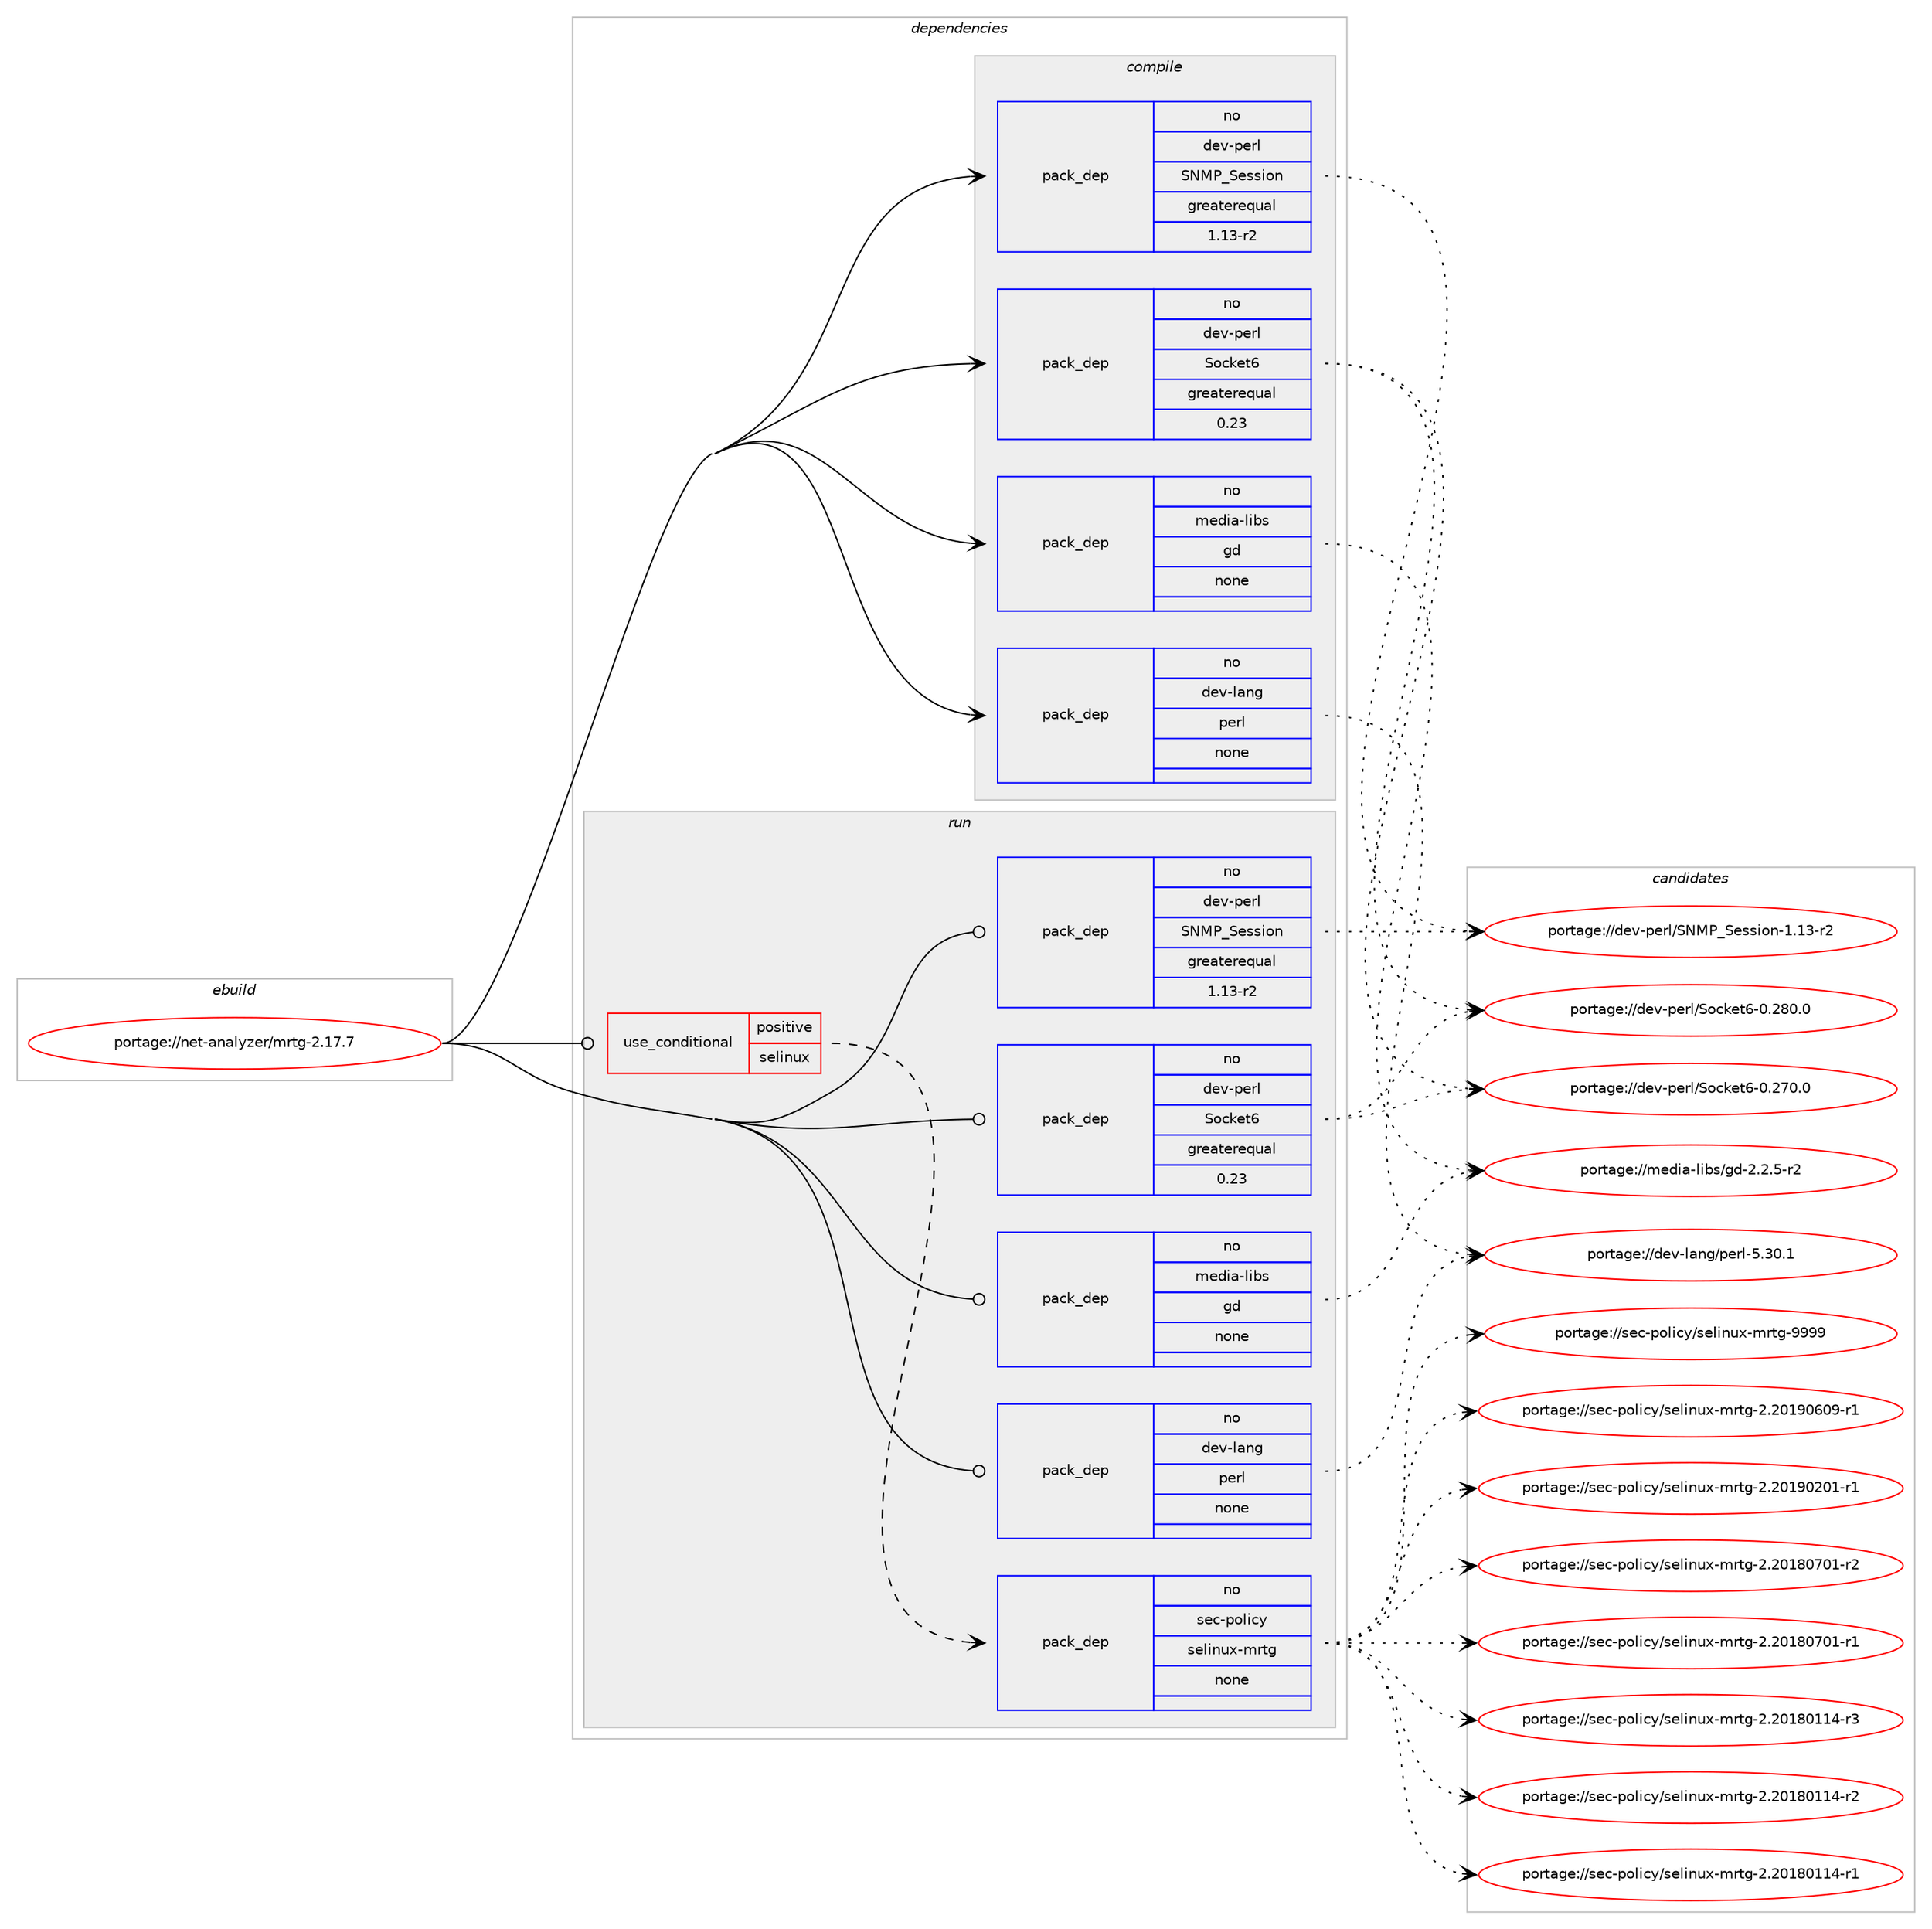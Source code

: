 digraph prolog {

# *************
# Graph options
# *************

newrank=true;
concentrate=true;
compound=true;
graph [rankdir=LR,fontname=Helvetica,fontsize=10,ranksep=1.5];#, ranksep=2.5, nodesep=0.2];
edge  [arrowhead=vee];
node  [fontname=Helvetica,fontsize=10];

# **********
# The ebuild
# **********

subgraph cluster_leftcol {
color=gray;
rank=same;
label=<<i>ebuild</i>>;
id [label="portage://net-analyzer/mrtg-2.17.7", color=red, width=4, href="../net-analyzer/mrtg-2.17.7.svg"];
}

# ****************
# The dependencies
# ****************

subgraph cluster_midcol {
color=gray;
label=<<i>dependencies</i>>;
subgraph cluster_compile {
fillcolor="#eeeeee";
style=filled;
label=<<i>compile</i>>;
subgraph pack121668 {
dependency160597 [label=<<TABLE BORDER="0" CELLBORDER="1" CELLSPACING="0" CELLPADDING="4" WIDTH="220"><TR><TD ROWSPAN="6" CELLPADDING="30">pack_dep</TD></TR><TR><TD WIDTH="110">no</TD></TR><TR><TD>dev-lang</TD></TR><TR><TD>perl</TD></TR><TR><TD>none</TD></TR><TR><TD></TD></TR></TABLE>>, shape=none, color=blue];
}
id:e -> dependency160597:w [weight=20,style="solid",arrowhead="vee"];
subgraph pack121669 {
dependency160598 [label=<<TABLE BORDER="0" CELLBORDER="1" CELLSPACING="0" CELLPADDING="4" WIDTH="220"><TR><TD ROWSPAN="6" CELLPADDING="30">pack_dep</TD></TR><TR><TD WIDTH="110">no</TD></TR><TR><TD>dev-perl</TD></TR><TR><TD>SNMP_Session</TD></TR><TR><TD>greaterequal</TD></TR><TR><TD>1.13-r2</TD></TR></TABLE>>, shape=none, color=blue];
}
id:e -> dependency160598:w [weight=20,style="solid",arrowhead="vee"];
subgraph pack121670 {
dependency160599 [label=<<TABLE BORDER="0" CELLBORDER="1" CELLSPACING="0" CELLPADDING="4" WIDTH="220"><TR><TD ROWSPAN="6" CELLPADDING="30">pack_dep</TD></TR><TR><TD WIDTH="110">no</TD></TR><TR><TD>dev-perl</TD></TR><TR><TD>Socket6</TD></TR><TR><TD>greaterequal</TD></TR><TR><TD>0.23</TD></TR></TABLE>>, shape=none, color=blue];
}
id:e -> dependency160599:w [weight=20,style="solid",arrowhead="vee"];
subgraph pack121671 {
dependency160600 [label=<<TABLE BORDER="0" CELLBORDER="1" CELLSPACING="0" CELLPADDING="4" WIDTH="220"><TR><TD ROWSPAN="6" CELLPADDING="30">pack_dep</TD></TR><TR><TD WIDTH="110">no</TD></TR><TR><TD>media-libs</TD></TR><TR><TD>gd</TD></TR><TR><TD>none</TD></TR><TR><TD></TD></TR></TABLE>>, shape=none, color=blue];
}
id:e -> dependency160600:w [weight=20,style="solid",arrowhead="vee"];
}
subgraph cluster_compileandrun {
fillcolor="#eeeeee";
style=filled;
label=<<i>compile and run</i>>;
}
subgraph cluster_run {
fillcolor="#eeeeee";
style=filled;
label=<<i>run</i>>;
subgraph cond36315 {
dependency160601 [label=<<TABLE BORDER="0" CELLBORDER="1" CELLSPACING="0" CELLPADDING="4"><TR><TD ROWSPAN="3" CELLPADDING="10">use_conditional</TD></TR><TR><TD>positive</TD></TR><TR><TD>selinux</TD></TR></TABLE>>, shape=none, color=red];
subgraph pack121672 {
dependency160602 [label=<<TABLE BORDER="0" CELLBORDER="1" CELLSPACING="0" CELLPADDING="4" WIDTH="220"><TR><TD ROWSPAN="6" CELLPADDING="30">pack_dep</TD></TR><TR><TD WIDTH="110">no</TD></TR><TR><TD>sec-policy</TD></TR><TR><TD>selinux-mrtg</TD></TR><TR><TD>none</TD></TR><TR><TD></TD></TR></TABLE>>, shape=none, color=blue];
}
dependency160601:e -> dependency160602:w [weight=20,style="dashed",arrowhead="vee"];
}
id:e -> dependency160601:w [weight=20,style="solid",arrowhead="odot"];
subgraph pack121673 {
dependency160603 [label=<<TABLE BORDER="0" CELLBORDER="1" CELLSPACING="0" CELLPADDING="4" WIDTH="220"><TR><TD ROWSPAN="6" CELLPADDING="30">pack_dep</TD></TR><TR><TD WIDTH="110">no</TD></TR><TR><TD>dev-lang</TD></TR><TR><TD>perl</TD></TR><TR><TD>none</TD></TR><TR><TD></TD></TR></TABLE>>, shape=none, color=blue];
}
id:e -> dependency160603:w [weight=20,style="solid",arrowhead="odot"];
subgraph pack121674 {
dependency160604 [label=<<TABLE BORDER="0" CELLBORDER="1" CELLSPACING="0" CELLPADDING="4" WIDTH="220"><TR><TD ROWSPAN="6" CELLPADDING="30">pack_dep</TD></TR><TR><TD WIDTH="110">no</TD></TR><TR><TD>dev-perl</TD></TR><TR><TD>SNMP_Session</TD></TR><TR><TD>greaterequal</TD></TR><TR><TD>1.13-r2</TD></TR></TABLE>>, shape=none, color=blue];
}
id:e -> dependency160604:w [weight=20,style="solid",arrowhead="odot"];
subgraph pack121675 {
dependency160605 [label=<<TABLE BORDER="0" CELLBORDER="1" CELLSPACING="0" CELLPADDING="4" WIDTH="220"><TR><TD ROWSPAN="6" CELLPADDING="30">pack_dep</TD></TR><TR><TD WIDTH="110">no</TD></TR><TR><TD>dev-perl</TD></TR><TR><TD>Socket6</TD></TR><TR><TD>greaterequal</TD></TR><TR><TD>0.23</TD></TR></TABLE>>, shape=none, color=blue];
}
id:e -> dependency160605:w [weight=20,style="solid",arrowhead="odot"];
subgraph pack121676 {
dependency160606 [label=<<TABLE BORDER="0" CELLBORDER="1" CELLSPACING="0" CELLPADDING="4" WIDTH="220"><TR><TD ROWSPAN="6" CELLPADDING="30">pack_dep</TD></TR><TR><TD WIDTH="110">no</TD></TR><TR><TD>media-libs</TD></TR><TR><TD>gd</TD></TR><TR><TD>none</TD></TR><TR><TD></TD></TR></TABLE>>, shape=none, color=blue];
}
id:e -> dependency160606:w [weight=20,style="solid",arrowhead="odot"];
}
}

# **************
# The candidates
# **************

subgraph cluster_choices {
rank=same;
color=gray;
label=<<i>candidates</i>>;

subgraph choice121668 {
color=black;
nodesep=1;
choice10010111845108971101034711210111410845534651484649 [label="portage://dev-lang/perl-5.30.1", color=red, width=4,href="../dev-lang/perl-5.30.1.svg"];
dependency160597:e -> choice10010111845108971101034711210111410845534651484649:w [style=dotted,weight="100"];
}
subgraph choice121669 {
color=black;
nodesep=1;
choice100101118451121011141084783787780958310111511510511111045494649514511450 [label="portage://dev-perl/SNMP_Session-1.13-r2", color=red, width=4,href="../dev-perl/SNMP_Session-1.13-r2.svg"];
dependency160598:e -> choice100101118451121011141084783787780958310111511510511111045494649514511450:w [style=dotted,weight="100"];
}
subgraph choice121670 {
color=black;
nodesep=1;
choice10010111845112101114108478311199107101116544548465056484648 [label="portage://dev-perl/Socket6-0.280.0", color=red, width=4,href="../dev-perl/Socket6-0.280.0.svg"];
choice10010111845112101114108478311199107101116544548465055484648 [label="portage://dev-perl/Socket6-0.270.0", color=red, width=4,href="../dev-perl/Socket6-0.270.0.svg"];
dependency160599:e -> choice10010111845112101114108478311199107101116544548465056484648:w [style=dotted,weight="100"];
dependency160599:e -> choice10010111845112101114108478311199107101116544548465055484648:w [style=dotted,weight="100"];
}
subgraph choice121671 {
color=black;
nodesep=1;
choice109101100105974510810598115471031004550465046534511450 [label="portage://media-libs/gd-2.2.5-r2", color=red, width=4,href="../media-libs/gd-2.2.5-r2.svg"];
dependency160600:e -> choice109101100105974510810598115471031004550465046534511450:w [style=dotted,weight="100"];
}
subgraph choice121672 {
color=black;
nodesep=1;
choice11510199451121111081059912147115101108105110117120451091141161034557575757 [label="portage://sec-policy/selinux-mrtg-9999", color=red, width=4,href="../sec-policy/selinux-mrtg-9999.svg"];
choice115101994511211110810599121471151011081051101171204510911411610345504650484957485448574511449 [label="portage://sec-policy/selinux-mrtg-2.20190609-r1", color=red, width=4,href="../sec-policy/selinux-mrtg-2.20190609-r1.svg"];
choice115101994511211110810599121471151011081051101171204510911411610345504650484957485048494511449 [label="portage://sec-policy/selinux-mrtg-2.20190201-r1", color=red, width=4,href="../sec-policy/selinux-mrtg-2.20190201-r1.svg"];
choice115101994511211110810599121471151011081051101171204510911411610345504650484956485548494511450 [label="portage://sec-policy/selinux-mrtg-2.20180701-r2", color=red, width=4,href="../sec-policy/selinux-mrtg-2.20180701-r2.svg"];
choice115101994511211110810599121471151011081051101171204510911411610345504650484956485548494511449 [label="portage://sec-policy/selinux-mrtg-2.20180701-r1", color=red, width=4,href="../sec-policy/selinux-mrtg-2.20180701-r1.svg"];
choice115101994511211110810599121471151011081051101171204510911411610345504650484956484949524511451 [label="portage://sec-policy/selinux-mrtg-2.20180114-r3", color=red, width=4,href="../sec-policy/selinux-mrtg-2.20180114-r3.svg"];
choice115101994511211110810599121471151011081051101171204510911411610345504650484956484949524511450 [label="portage://sec-policy/selinux-mrtg-2.20180114-r2", color=red, width=4,href="../sec-policy/selinux-mrtg-2.20180114-r2.svg"];
choice115101994511211110810599121471151011081051101171204510911411610345504650484956484949524511449 [label="portage://sec-policy/selinux-mrtg-2.20180114-r1", color=red, width=4,href="../sec-policy/selinux-mrtg-2.20180114-r1.svg"];
dependency160602:e -> choice11510199451121111081059912147115101108105110117120451091141161034557575757:w [style=dotted,weight="100"];
dependency160602:e -> choice115101994511211110810599121471151011081051101171204510911411610345504650484957485448574511449:w [style=dotted,weight="100"];
dependency160602:e -> choice115101994511211110810599121471151011081051101171204510911411610345504650484957485048494511449:w [style=dotted,weight="100"];
dependency160602:e -> choice115101994511211110810599121471151011081051101171204510911411610345504650484956485548494511450:w [style=dotted,weight="100"];
dependency160602:e -> choice115101994511211110810599121471151011081051101171204510911411610345504650484956485548494511449:w [style=dotted,weight="100"];
dependency160602:e -> choice115101994511211110810599121471151011081051101171204510911411610345504650484956484949524511451:w [style=dotted,weight="100"];
dependency160602:e -> choice115101994511211110810599121471151011081051101171204510911411610345504650484956484949524511450:w [style=dotted,weight="100"];
dependency160602:e -> choice115101994511211110810599121471151011081051101171204510911411610345504650484956484949524511449:w [style=dotted,weight="100"];
}
subgraph choice121673 {
color=black;
nodesep=1;
choice10010111845108971101034711210111410845534651484649 [label="portage://dev-lang/perl-5.30.1", color=red, width=4,href="../dev-lang/perl-5.30.1.svg"];
dependency160603:e -> choice10010111845108971101034711210111410845534651484649:w [style=dotted,weight="100"];
}
subgraph choice121674 {
color=black;
nodesep=1;
choice100101118451121011141084783787780958310111511510511111045494649514511450 [label="portage://dev-perl/SNMP_Session-1.13-r2", color=red, width=4,href="../dev-perl/SNMP_Session-1.13-r2.svg"];
dependency160604:e -> choice100101118451121011141084783787780958310111511510511111045494649514511450:w [style=dotted,weight="100"];
}
subgraph choice121675 {
color=black;
nodesep=1;
choice10010111845112101114108478311199107101116544548465056484648 [label="portage://dev-perl/Socket6-0.280.0", color=red, width=4,href="../dev-perl/Socket6-0.280.0.svg"];
choice10010111845112101114108478311199107101116544548465055484648 [label="portage://dev-perl/Socket6-0.270.0", color=red, width=4,href="../dev-perl/Socket6-0.270.0.svg"];
dependency160605:e -> choice10010111845112101114108478311199107101116544548465056484648:w [style=dotted,weight="100"];
dependency160605:e -> choice10010111845112101114108478311199107101116544548465055484648:w [style=dotted,weight="100"];
}
subgraph choice121676 {
color=black;
nodesep=1;
choice109101100105974510810598115471031004550465046534511450 [label="portage://media-libs/gd-2.2.5-r2", color=red, width=4,href="../media-libs/gd-2.2.5-r2.svg"];
dependency160606:e -> choice109101100105974510810598115471031004550465046534511450:w [style=dotted,weight="100"];
}
}

}
